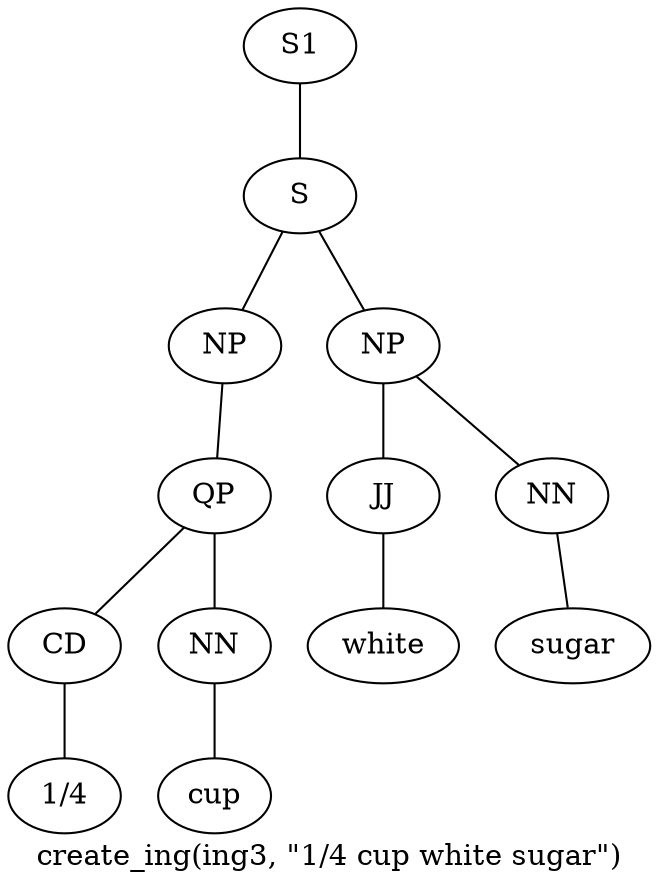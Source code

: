 graph SyntaxGraph {
	label = "create_ing(ing3, \"1/4 cup white sugar\")";
	Node0 [label="S1"];
	Node1 [label="S"];
	Node2 [label="NP"];
	Node3 [label="QP"];
	Node4 [label="CD"];
	Node5 [label="1/4"];
	Node6 [label="NN"];
	Node7 [label="cup"];
	Node8 [label="NP"];
	Node9 [label="JJ"];
	Node10 [label="white"];
	Node11 [label="NN"];
	Node12 [label="sugar"];

	Node0 -- Node1;
	Node1 -- Node2;
	Node1 -- Node8;
	Node2 -- Node3;
	Node3 -- Node4;
	Node3 -- Node6;
	Node4 -- Node5;
	Node6 -- Node7;
	Node8 -- Node9;
	Node8 -- Node11;
	Node9 -- Node10;
	Node11 -- Node12;
}